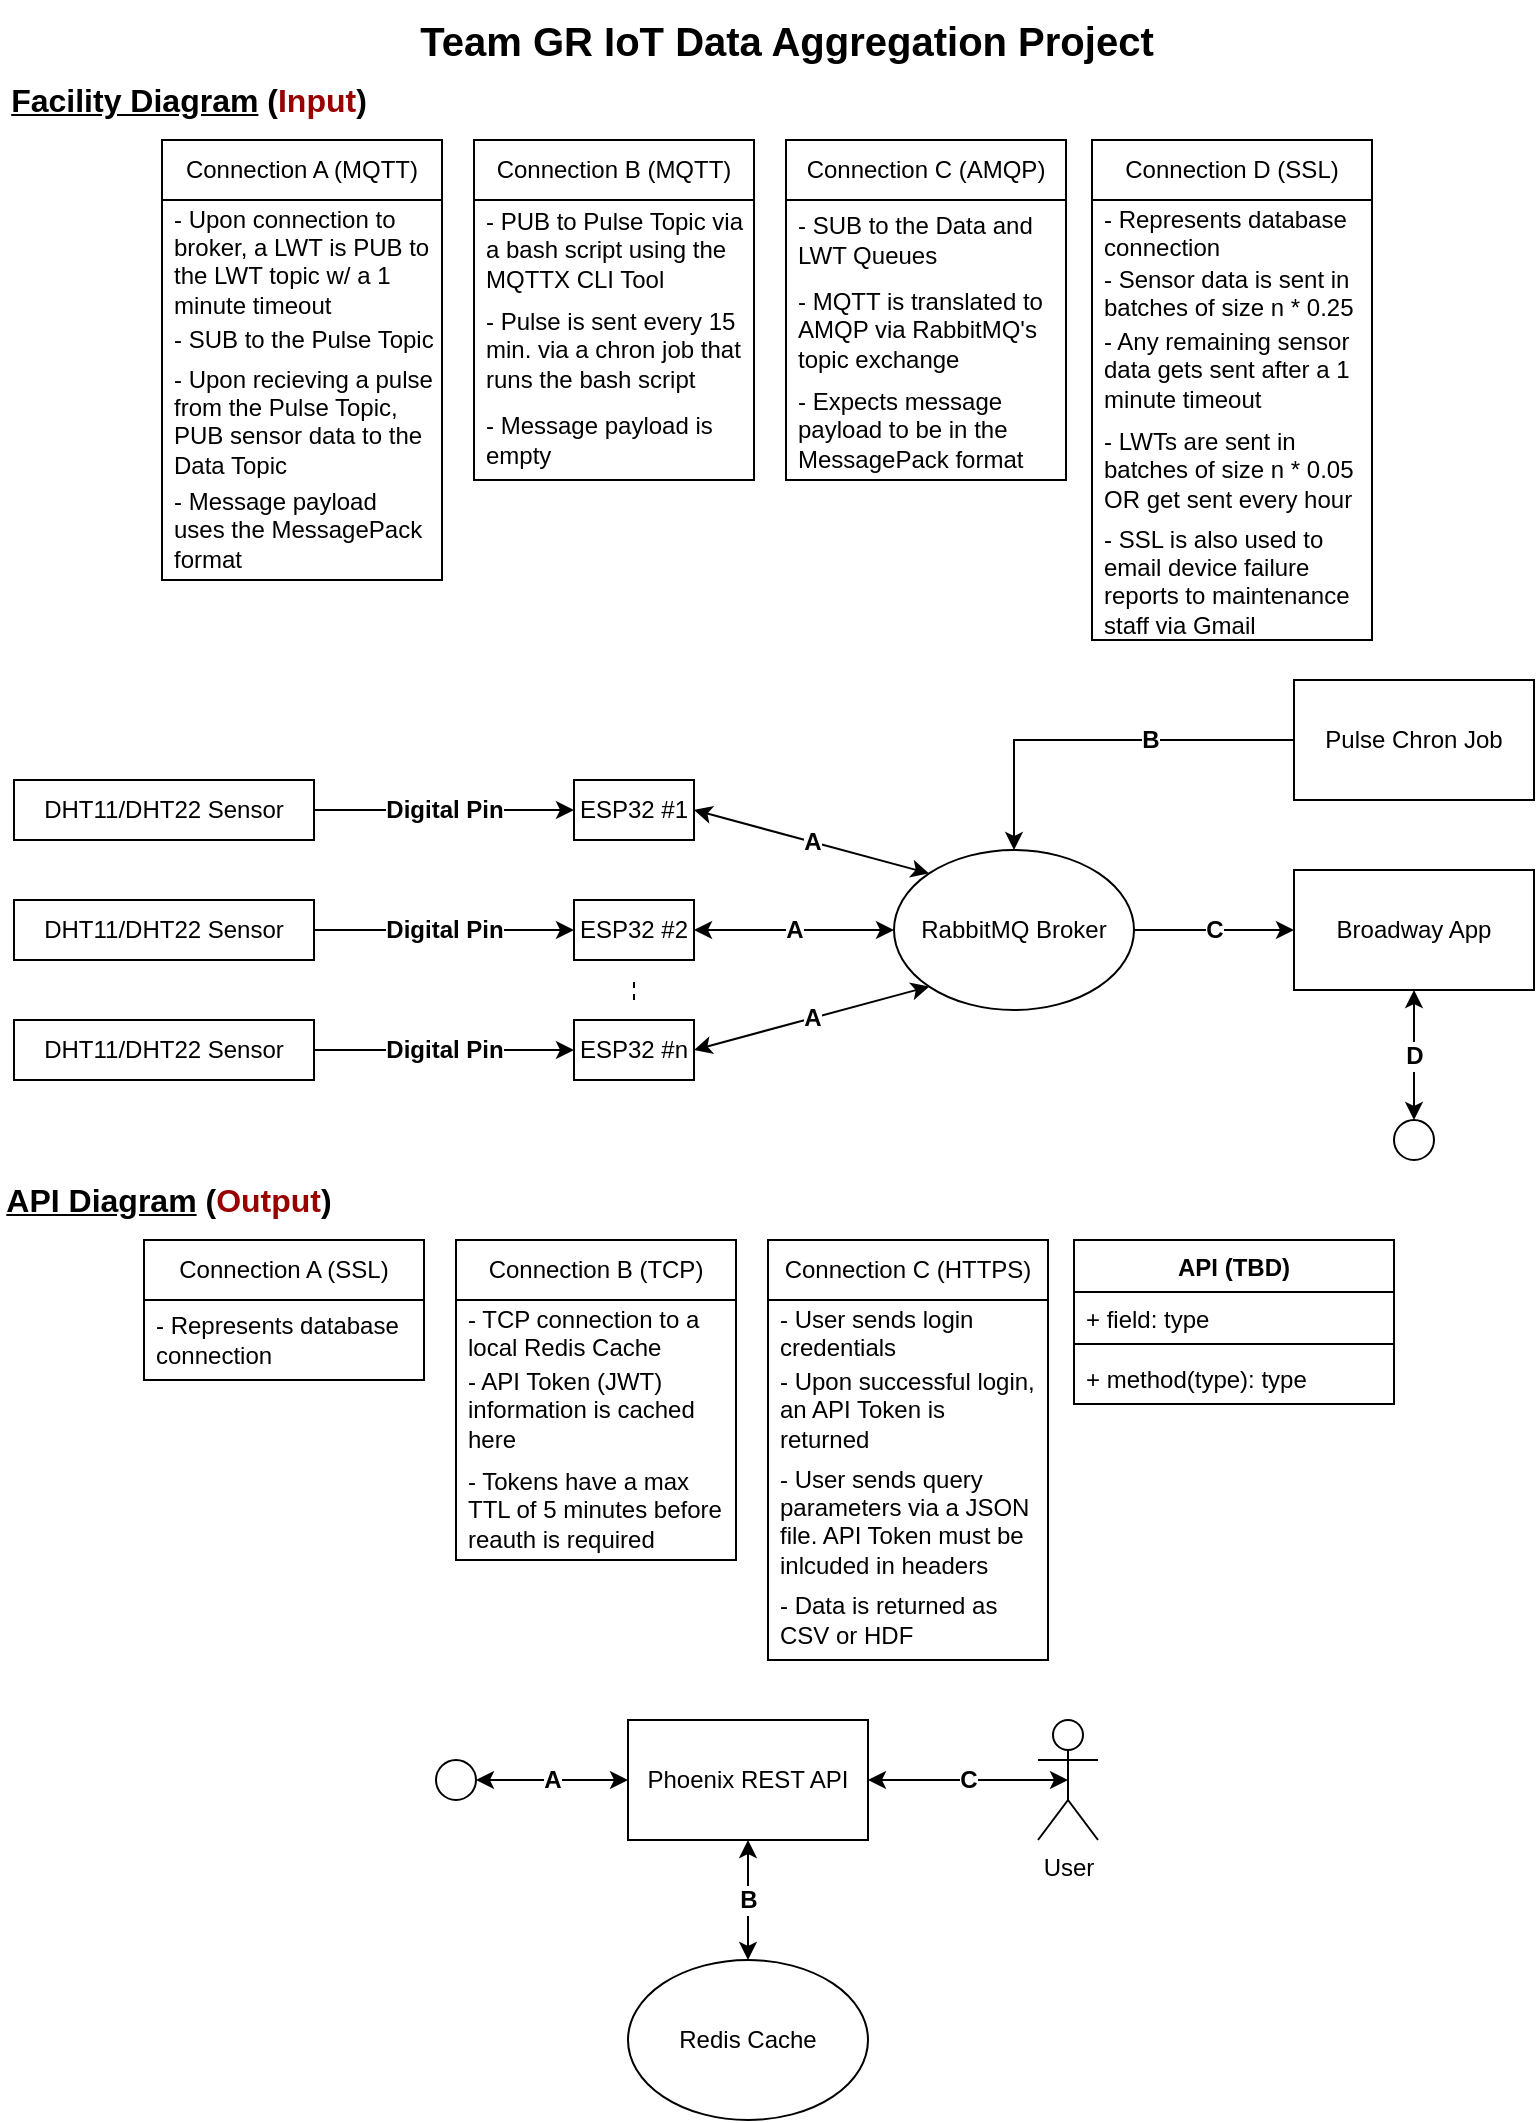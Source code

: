 <mxfile version="24.7.8">
  <diagram name="Page-1" id="MAllqAfLBLea2LckqZOi">
    <mxGraphModel dx="1434" dy="844" grid="1" gridSize="10" guides="1" tooltips="1" connect="1" arrows="1" fold="1" page="1" pageScale="1" pageWidth="850" pageHeight="1100" math="0" shadow="0">
      <root>
        <mxCell id="0" />
        <mxCell id="1" parent="0" />
        <mxCell id="USOqtzKKuF3D1rq9zsue-13" value="User" style="shape=umlActor;verticalLabelPosition=bottom;verticalAlign=top;html=1;outlineConnect=0;" parent="1" vertex="1">
          <mxGeometry x="561" y="870" width="30" height="60" as="geometry" />
        </mxCell>
        <mxCell id="h80tLXjlkXriCEG6QZvb-1" value="&lt;font style=&quot;font-size: 16px;&quot;&gt;&lt;b&gt;&lt;u&gt;Facility Diagram&lt;/u&gt;&amp;nbsp;(&lt;font color=&quot;#990000&quot;&gt;Input&lt;/font&gt;)&lt;/b&gt;&lt;/font&gt;" style="text;html=1;align=center;verticalAlign=middle;whiteSpace=wrap;rounded=0;" parent="1" vertex="1">
          <mxGeometry x="43" y="50" width="187" height="20" as="geometry" />
        </mxCell>
        <mxCell id="h80tLXjlkXriCEG6QZvb-2" value="ESP32 #1" style="rounded=0;whiteSpace=wrap;html=1;" parent="1" vertex="1">
          <mxGeometry x="329" y="400" width="60" height="30" as="geometry" />
        </mxCell>
        <mxCell id="h80tLXjlkXriCEG6QZvb-3" value="ESP32 #2" style="rounded=0;whiteSpace=wrap;html=1;" parent="1" vertex="1">
          <mxGeometry x="329" y="460" width="60" height="30" as="geometry" />
        </mxCell>
        <mxCell id="h80tLXjlkXriCEG6QZvb-5" value="ESP32 #n" style="rounded=0;whiteSpace=wrap;html=1;" parent="1" vertex="1">
          <mxGeometry x="329" y="520" width="60" height="30" as="geometry" />
        </mxCell>
        <mxCell id="h80tLXjlkXriCEG6QZvb-13" value="&lt;b&gt;&lt;font style=&quot;font-size: 12px;&quot;&gt;Digital Pin&lt;/font&gt;&lt;/b&gt;" style="edgeStyle=orthogonalEdgeStyle;rounded=0;orthogonalLoop=1;jettySize=auto;html=1;entryX=0;entryY=0.5;entryDx=0;entryDy=0;" parent="1" source="h80tLXjlkXriCEG6QZvb-6" target="h80tLXjlkXriCEG6QZvb-2" edge="1">
          <mxGeometry relative="1" as="geometry" />
        </mxCell>
        <mxCell id="h80tLXjlkXriCEG6QZvb-6" value="DHT11/DHT22 Sensor" style="rounded=0;whiteSpace=wrap;html=1;" parent="1" vertex="1">
          <mxGeometry x="49" y="400" width="150" height="30" as="geometry" />
        </mxCell>
        <mxCell id="h80tLXjlkXriCEG6QZvb-14" value="&lt;b&gt;&lt;font style=&quot;font-size: 12px;&quot;&gt;Digital Pin&lt;/font&gt;&lt;/b&gt;" style="edgeStyle=orthogonalEdgeStyle;rounded=0;orthogonalLoop=1;jettySize=auto;html=1;entryX=0;entryY=0.5;entryDx=0;entryDy=0;" parent="1" source="h80tLXjlkXriCEG6QZvb-7" target="h80tLXjlkXriCEG6QZvb-3" edge="1">
          <mxGeometry relative="1" as="geometry" />
        </mxCell>
        <mxCell id="h80tLXjlkXriCEG6QZvb-7" value="DHT11/DHT22 Sensor" style="rounded=0;whiteSpace=wrap;html=1;" parent="1" vertex="1">
          <mxGeometry x="49" y="460" width="150" height="30" as="geometry" />
        </mxCell>
        <mxCell id="h80tLXjlkXriCEG6QZvb-15" value="&lt;b&gt;&lt;font style=&quot;font-size: 12px;&quot;&gt;Digital Pin&lt;/font&gt;&lt;/b&gt;" style="edgeStyle=orthogonalEdgeStyle;rounded=0;orthogonalLoop=1;jettySize=auto;html=1;" parent="1" source="h80tLXjlkXriCEG6QZvb-8" target="h80tLXjlkXriCEG6QZvb-5" edge="1">
          <mxGeometry relative="1" as="geometry" />
        </mxCell>
        <mxCell id="h80tLXjlkXriCEG6QZvb-8" value="DHT11/DHT22 Sensor" style="rounded=0;whiteSpace=wrap;html=1;" parent="1" vertex="1">
          <mxGeometry x="49" y="520" width="150" height="30" as="geometry" />
        </mxCell>
        <mxCell id="h80tLXjlkXriCEG6QZvb-18" value="&lt;b&gt;&lt;font style=&quot;font-size: 12px;&quot;&gt;A&lt;/font&gt;&lt;/b&gt;" style="endArrow=classic;startArrow=classic;html=1;rounded=0;exitX=1;exitY=0.5;exitDx=0;exitDy=0;entryX=0;entryY=0.5;entryDx=0;entryDy=0;" parent="1" source="h80tLXjlkXriCEG6QZvb-3" target="h80tLXjlkXriCEG6QZvb-22" edge="1">
          <mxGeometry width="50" height="50" relative="1" as="geometry">
            <mxPoint x="519" y="600" as="sourcePoint" />
            <mxPoint x="489" y="455" as="targetPoint" />
          </mxGeometry>
        </mxCell>
        <mxCell id="h80tLXjlkXriCEG6QZvb-20" value="&lt;b&gt;&lt;font style=&quot;font-size: 12px;&quot;&gt;A&lt;/font&gt;&lt;/b&gt;" style="endArrow=classic;startArrow=classic;html=1;rounded=0;exitX=1;exitY=0.5;exitDx=0;exitDy=0;entryX=0;entryY=1;entryDx=0;entryDy=0;" parent="1" source="h80tLXjlkXriCEG6QZvb-5" target="h80tLXjlkXriCEG6QZvb-22" edge="1">
          <mxGeometry width="50" height="50" relative="1" as="geometry">
            <mxPoint x="459" y="580" as="sourcePoint" />
            <mxPoint x="500.716" y="483.284" as="targetPoint" />
          </mxGeometry>
        </mxCell>
        <mxCell id="h80tLXjlkXriCEG6QZvb-21" value="&lt;b&gt;&lt;font style=&quot;font-size: 12px;&quot;&gt;A&lt;/font&gt;&lt;/b&gt;" style="endArrow=classic;startArrow=classic;html=1;rounded=0;exitX=1;exitY=0.5;exitDx=0;exitDy=0;entryX=0;entryY=0;entryDx=0;entryDy=0;" parent="1" source="h80tLXjlkXriCEG6QZvb-2" target="h80tLXjlkXriCEG6QZvb-22" edge="1">
          <mxGeometry width="50" height="50" relative="1" as="geometry">
            <mxPoint x="449" y="420" as="sourcePoint" />
            <mxPoint x="500.716" y="426.716" as="targetPoint" />
          </mxGeometry>
        </mxCell>
        <mxCell id="h80tLXjlkXriCEG6QZvb-58" value="&lt;b&gt;&lt;font style=&quot;font-size: 12px;&quot;&gt;C&lt;/font&gt;&lt;/b&gt;" style="edgeStyle=orthogonalEdgeStyle;rounded=0;orthogonalLoop=1;jettySize=auto;html=1;entryX=0;entryY=0.5;entryDx=0;entryDy=0;" parent="1" source="h80tLXjlkXriCEG6QZvb-22" target="h80tLXjlkXriCEG6QZvb-24" edge="1">
          <mxGeometry relative="1" as="geometry" />
        </mxCell>
        <mxCell id="h80tLXjlkXriCEG6QZvb-22" value="RabbitMQ Broker" style="ellipse;whiteSpace=wrap;html=1;" parent="1" vertex="1">
          <mxGeometry x="489" y="435" width="120" height="80" as="geometry" />
        </mxCell>
        <mxCell id="h80tLXjlkXriCEG6QZvb-23" value="" style="endArrow=none;dashed=1;html=1;rounded=0;" parent="1" edge="1">
          <mxGeometry width="50" height="50" relative="1" as="geometry">
            <mxPoint x="359" y="510" as="sourcePoint" />
            <mxPoint x="359" y="500" as="targetPoint" />
          </mxGeometry>
        </mxCell>
        <mxCell id="h80tLXjlkXriCEG6QZvb-24" value="Broadway App" style="rounded=0;whiteSpace=wrap;html=1;" parent="1" vertex="1">
          <mxGeometry x="689" y="445" width="120" height="60" as="geometry" />
        </mxCell>
        <mxCell id="h80tLXjlkXriCEG6QZvb-26" value="" style="ellipse;whiteSpace=wrap;html=1;aspect=fixed;" parent="1" vertex="1">
          <mxGeometry x="739" y="570" width="20" height="20" as="geometry" />
        </mxCell>
        <mxCell id="h80tLXjlkXriCEG6QZvb-29" value="&lt;b&gt;&lt;font style=&quot;font-size: 12px;&quot;&gt;B&lt;/font&gt;&lt;/b&gt;" style="edgeStyle=orthogonalEdgeStyle;rounded=0;orthogonalLoop=1;jettySize=auto;html=1;entryX=0.5;entryY=0;entryDx=0;entryDy=0;spacingLeft=52;" parent="1" source="h80tLXjlkXriCEG6QZvb-28" target="h80tLXjlkXriCEG6QZvb-22" edge="1">
          <mxGeometry x="0.005" relative="1" as="geometry">
            <mxPoint as="offset" />
          </mxGeometry>
        </mxCell>
        <mxCell id="h80tLXjlkXriCEG6QZvb-28" value="Pulse Chron Job" style="rounded=0;whiteSpace=wrap;html=1;" parent="1" vertex="1">
          <mxGeometry x="689" y="350" width="120" height="60" as="geometry" />
        </mxCell>
        <mxCell id="h80tLXjlkXriCEG6QZvb-30" value="&lt;font style=&quot;font-size: 16px;&quot;&gt;&lt;b&gt;&lt;u&gt;API Diagram&lt;/u&gt;&amp;nbsp;(&lt;font color=&quot;#990000&quot;&gt;Output&lt;/font&gt;)&lt;/b&gt;&lt;/font&gt;" style="text;html=1;align=center;verticalAlign=middle;whiteSpace=wrap;rounded=0;" parent="1" vertex="1">
          <mxGeometry x="42" y="600" width="169" height="20" as="geometry" />
        </mxCell>
        <mxCell id="h80tLXjlkXriCEG6QZvb-31" value="" style="ellipse;whiteSpace=wrap;html=1;aspect=fixed;" parent="1" vertex="1">
          <mxGeometry x="260" y="890" width="20" height="20" as="geometry" />
        </mxCell>
        <mxCell id="h80tLXjlkXriCEG6QZvb-32" value="Phoenix REST API" style="rounded=0;whiteSpace=wrap;html=1;" parent="1" vertex="1">
          <mxGeometry x="356" y="870" width="120" height="60" as="geometry" />
        </mxCell>
        <mxCell id="h80tLXjlkXriCEG6QZvb-35" value="&lt;b&gt;&lt;font style=&quot;font-size: 12px;&quot;&gt;D&lt;/font&gt;&lt;/b&gt;" style="endArrow=classic;startArrow=classic;html=1;rounded=0;entryX=0.5;entryY=1;entryDx=0;entryDy=0;exitX=0.5;exitY=0;exitDx=0;exitDy=0;" parent="1" source="h80tLXjlkXriCEG6QZvb-26" target="h80tLXjlkXriCEG6QZvb-24" edge="1">
          <mxGeometry width="50" height="50" relative="1" as="geometry">
            <mxPoint x="659" y="650" as="sourcePoint" />
            <mxPoint x="709" y="600" as="targetPoint" />
          </mxGeometry>
        </mxCell>
        <mxCell id="h80tLXjlkXriCEG6QZvb-36" value="Redis Cache" style="ellipse;whiteSpace=wrap;html=1;" parent="1" vertex="1">
          <mxGeometry x="356" y="990" width="120" height="80" as="geometry" />
        </mxCell>
        <mxCell id="h80tLXjlkXriCEG6QZvb-37" value="&lt;b&gt;&lt;font style=&quot;font-size: 12px;&quot;&gt;A&lt;/font&gt;&lt;/b&gt;" style="endArrow=classic;startArrow=classic;html=1;rounded=0;entryX=0;entryY=0.5;entryDx=0;entryDy=0;exitX=1;exitY=0.5;exitDx=0;exitDy=0;" parent="1" source="h80tLXjlkXriCEG6QZvb-31" target="h80tLXjlkXriCEG6QZvb-32" edge="1">
          <mxGeometry width="50" height="50" relative="1" as="geometry">
            <mxPoint x="286" y="1030" as="sourcePoint" />
            <mxPoint x="336" y="980" as="targetPoint" />
          </mxGeometry>
        </mxCell>
        <mxCell id="h80tLXjlkXriCEG6QZvb-38" value="&lt;b&gt;&lt;font style=&quot;font-size: 12px;&quot;&gt;B&lt;/font&gt;&lt;/b&gt;" style="endArrow=classic;startArrow=classic;html=1;rounded=0;entryX=0.5;entryY=1;entryDx=0;entryDy=0;exitX=0.5;exitY=0;exitDx=0;exitDy=0;" parent="1" source="h80tLXjlkXriCEG6QZvb-36" target="h80tLXjlkXriCEG6QZvb-32" edge="1">
          <mxGeometry width="50" height="50" relative="1" as="geometry">
            <mxPoint x="276" y="1040" as="sourcePoint" />
            <mxPoint x="326" y="990" as="targetPoint" />
          </mxGeometry>
        </mxCell>
        <mxCell id="h80tLXjlkXriCEG6QZvb-39" value="&lt;b&gt;&lt;font style=&quot;font-size: 12px;&quot;&gt;C&lt;/font&gt;&lt;/b&gt;" style="endArrow=classic;startArrow=classic;html=1;rounded=0;exitX=1;exitY=0.5;exitDx=0;exitDy=0;entryX=0.5;entryY=0.5;entryDx=0;entryDy=0;entryPerimeter=0;" parent="1" source="h80tLXjlkXriCEG6QZvb-32" target="USOqtzKKuF3D1rq9zsue-13" edge="1">
          <mxGeometry width="50" height="50" relative="1" as="geometry">
            <mxPoint x="616" y="1050" as="sourcePoint" />
            <mxPoint x="666" y="1000" as="targetPoint" />
          </mxGeometry>
        </mxCell>
        <mxCell id="h80tLXjlkXriCEG6QZvb-40" value="Connection A (MQTT)" style="swimlane;fontStyle=0;childLayout=stackLayout;horizontal=1;startSize=30;horizontalStack=0;resizeParent=1;resizeParentMax=0;resizeLast=0;collapsible=1;marginBottom=0;whiteSpace=wrap;html=1;" parent="1" vertex="1">
          <mxGeometry x="123" y="80" width="140" height="220" as="geometry" />
        </mxCell>
        <mxCell id="h80tLXjlkXriCEG6QZvb-59" value="- Upon connection to broker, a LWT is PUB to the LWT topic w/ a 1 minute timeout" style="text;strokeColor=none;fillColor=none;align=left;verticalAlign=middle;spacingLeft=4;spacingRight=4;overflow=hidden;points=[[0,0.5],[1,0.5]];portConstraint=eastwest;rotatable=0;whiteSpace=wrap;html=1;" parent="h80tLXjlkXriCEG6QZvb-40" vertex="1">
          <mxGeometry y="30" width="140" height="60" as="geometry" />
        </mxCell>
        <mxCell id="h80tLXjlkXriCEG6QZvb-41" value="- SUB to the Pulse Topic" style="text;strokeColor=none;fillColor=none;align=left;verticalAlign=middle;spacingLeft=4;spacingRight=4;overflow=hidden;points=[[0,0.5],[1,0.5]];portConstraint=eastwest;rotatable=0;whiteSpace=wrap;html=1;" parent="h80tLXjlkXriCEG6QZvb-40" vertex="1">
          <mxGeometry y="90" width="140" height="20" as="geometry" />
        </mxCell>
        <mxCell id="h80tLXjlkXriCEG6QZvb-42" value="- Upon recieving a pulse from the Pulse Topic, PUB sensor data to the Data Topic" style="text;strokeColor=none;fillColor=none;align=left;verticalAlign=middle;spacingLeft=4;spacingRight=4;overflow=hidden;points=[[0,0.5],[1,0.5]];portConstraint=eastwest;rotatable=0;whiteSpace=wrap;html=1;" parent="h80tLXjlkXriCEG6QZvb-40" vertex="1">
          <mxGeometry y="110" width="140" height="60" as="geometry" />
        </mxCell>
        <mxCell id="h80tLXjlkXriCEG6QZvb-43" value="- Message payload uses the MessagePack format" style="text;strokeColor=none;fillColor=none;align=left;verticalAlign=middle;spacingLeft=4;spacingRight=4;overflow=hidden;points=[[0,0.5],[1,0.5]];portConstraint=eastwest;rotatable=0;whiteSpace=wrap;html=1;" parent="h80tLXjlkXriCEG6QZvb-40" vertex="1">
          <mxGeometry y="170" width="140" height="50" as="geometry" />
        </mxCell>
        <mxCell id="h80tLXjlkXriCEG6QZvb-44" value="Connection B (MQTT)" style="swimlane;fontStyle=0;childLayout=stackLayout;horizontal=1;startSize=30;horizontalStack=0;resizeParent=1;resizeParentMax=0;resizeLast=0;collapsible=1;marginBottom=0;whiteSpace=wrap;html=1;" parent="1" vertex="1">
          <mxGeometry x="279" y="80" width="140" height="170" as="geometry" />
        </mxCell>
        <mxCell id="h80tLXjlkXriCEG6QZvb-45" value="- PUB to Pulse Topic via a bash script using the MQTTX CLI Tool" style="text;strokeColor=none;fillColor=none;align=left;verticalAlign=middle;spacingLeft=4;spacingRight=4;overflow=hidden;points=[[0,0.5],[1,0.5]];portConstraint=eastwest;rotatable=0;whiteSpace=wrap;html=1;" parent="h80tLXjlkXriCEG6QZvb-44" vertex="1">
          <mxGeometry y="30" width="140" height="50" as="geometry" />
        </mxCell>
        <mxCell id="h80tLXjlkXriCEG6QZvb-57" value="- Pulse is sent every 15 min. via a chron job that runs the bash script" style="text;strokeColor=none;fillColor=none;align=left;verticalAlign=middle;spacingLeft=4;spacingRight=4;overflow=hidden;points=[[0,0.5],[1,0.5]];portConstraint=eastwest;rotatable=0;whiteSpace=wrap;html=1;" parent="h80tLXjlkXriCEG6QZvb-44" vertex="1">
          <mxGeometry y="80" width="140" height="50" as="geometry" />
        </mxCell>
        <mxCell id="h80tLXjlkXriCEG6QZvb-46" value="- Message payload is empty" style="text;strokeColor=none;fillColor=none;align=left;verticalAlign=middle;spacingLeft=4;spacingRight=4;overflow=hidden;points=[[0,0.5],[1,0.5]];portConstraint=eastwest;rotatable=0;whiteSpace=wrap;html=1;" parent="h80tLXjlkXriCEG6QZvb-44" vertex="1">
          <mxGeometry y="130" width="140" height="40" as="geometry" />
        </mxCell>
        <mxCell id="h80tLXjlkXriCEG6QZvb-48" value="Connection C (AMQP)" style="swimlane;fontStyle=0;childLayout=stackLayout;horizontal=1;startSize=30;horizontalStack=0;resizeParent=1;resizeParentMax=0;resizeLast=0;collapsible=1;marginBottom=0;whiteSpace=wrap;html=1;" parent="1" vertex="1">
          <mxGeometry x="435" y="80" width="140" height="170" as="geometry" />
        </mxCell>
        <mxCell id="h80tLXjlkXriCEG6QZvb-49" value="- SUB to the Data and LWT Queues&amp;nbsp;" style="text;strokeColor=none;fillColor=none;align=left;verticalAlign=middle;spacingLeft=4;spacingRight=4;overflow=hidden;points=[[0,0.5],[1,0.5]];portConstraint=eastwest;rotatable=0;whiteSpace=wrap;html=1;" parent="h80tLXjlkXriCEG6QZvb-48" vertex="1">
          <mxGeometry y="30" width="140" height="40" as="geometry" />
        </mxCell>
        <mxCell id="h80tLXjlkXriCEG6QZvb-50" value="- MQTT is translated to AMQP via RabbitMQ&#39;s topic exchange" style="text;strokeColor=none;fillColor=none;align=left;verticalAlign=middle;spacingLeft=4;spacingRight=4;overflow=hidden;points=[[0,0.5],[1,0.5]];portConstraint=eastwest;rotatable=0;whiteSpace=wrap;html=1;" parent="h80tLXjlkXriCEG6QZvb-48" vertex="1">
          <mxGeometry y="70" width="140" height="50" as="geometry" />
        </mxCell>
        <mxCell id="h80tLXjlkXriCEG6QZvb-51" value="- Expects message payload to be in the MessagePack format" style="text;strokeColor=none;fillColor=none;align=left;verticalAlign=middle;spacingLeft=4;spacingRight=4;overflow=hidden;points=[[0,0.5],[1,0.5]];portConstraint=eastwest;rotatable=0;whiteSpace=wrap;html=1;" parent="h80tLXjlkXriCEG6QZvb-48" vertex="1">
          <mxGeometry y="120" width="140" height="50" as="geometry" />
        </mxCell>
        <mxCell id="h80tLXjlkXriCEG6QZvb-53" value="Connection D (SSL)" style="swimlane;fontStyle=0;childLayout=stackLayout;horizontal=1;startSize=30;horizontalStack=0;resizeParent=1;resizeParentMax=0;resizeLast=0;collapsible=1;marginBottom=0;whiteSpace=wrap;html=1;" parent="1" vertex="1">
          <mxGeometry x="588" y="80" width="140" height="250" as="geometry" />
        </mxCell>
        <mxCell id="h80tLXjlkXriCEG6QZvb-54" value="- Represents database connection" style="text;strokeColor=none;fillColor=none;align=left;verticalAlign=middle;spacingLeft=4;spacingRight=4;overflow=hidden;points=[[0,0.5],[1,0.5]];portConstraint=eastwest;rotatable=0;whiteSpace=wrap;html=1;" parent="h80tLXjlkXriCEG6QZvb-53" vertex="1">
          <mxGeometry y="30" width="140" height="30" as="geometry" />
        </mxCell>
        <mxCell id="h80tLXjlkXriCEG6QZvb-60" value="- Sensor data is sent in batches of size n * 0.25" style="text;strokeColor=none;fillColor=none;align=left;verticalAlign=middle;spacingLeft=4;spacingRight=4;overflow=hidden;points=[[0,0.5],[1,0.5]];portConstraint=eastwest;rotatable=0;whiteSpace=wrap;html=1;" parent="h80tLXjlkXriCEG6QZvb-53" vertex="1">
          <mxGeometry y="60" width="140" height="30" as="geometry" />
        </mxCell>
        <mxCell id="h80tLXjlkXriCEG6QZvb-61" value="- Any remaining sensor data gets sent after a 1 minute timeout" style="text;strokeColor=none;fillColor=none;align=left;verticalAlign=middle;spacingLeft=4;spacingRight=4;overflow=hidden;points=[[0,0.5],[1,0.5]];portConstraint=eastwest;rotatable=0;whiteSpace=wrap;html=1;" parent="h80tLXjlkXriCEG6QZvb-53" vertex="1">
          <mxGeometry y="90" width="140" height="50" as="geometry" />
        </mxCell>
        <mxCell id="h80tLXjlkXriCEG6QZvb-62" value="- LWTs are sent in batches of size n * 0.05 OR get sent every hour" style="text;strokeColor=none;fillColor=none;align=left;verticalAlign=middle;spacingLeft=4;spacingRight=4;overflow=hidden;points=[[0,0.5],[1,0.5]];portConstraint=eastwest;rotatable=0;whiteSpace=wrap;html=1;" parent="h80tLXjlkXriCEG6QZvb-53" vertex="1">
          <mxGeometry y="140" width="140" height="50" as="geometry" />
        </mxCell>
        <mxCell id="h80tLXjlkXriCEG6QZvb-55" value="- SSL is also used to email device failure reports to maintenance staff via Gmail" style="text;strokeColor=none;fillColor=none;align=left;verticalAlign=middle;spacingLeft=4;spacingRight=4;overflow=hidden;points=[[0,0.5],[1,0.5]];portConstraint=eastwest;rotatable=0;whiteSpace=wrap;html=1;" parent="h80tLXjlkXriCEG6QZvb-53" vertex="1">
          <mxGeometry y="190" width="140" height="60" as="geometry" />
        </mxCell>
        <mxCell id="h80tLXjlkXriCEG6QZvb-63" value="Connection A (SSL)" style="swimlane;fontStyle=0;childLayout=stackLayout;horizontal=1;startSize=30;horizontalStack=0;resizeParent=1;resizeParentMax=0;resizeLast=0;collapsible=1;marginBottom=0;whiteSpace=wrap;html=1;" parent="1" vertex="1">
          <mxGeometry x="114" y="630" width="140" height="70" as="geometry" />
        </mxCell>
        <mxCell id="h80tLXjlkXriCEG6QZvb-64" value="- Represents database connection" style="text;strokeColor=none;fillColor=none;align=left;verticalAlign=middle;spacingLeft=4;spacingRight=4;overflow=hidden;points=[[0,0.5],[1,0.5]];portConstraint=eastwest;rotatable=0;whiteSpace=wrap;html=1;" parent="h80tLXjlkXriCEG6QZvb-63" vertex="1">
          <mxGeometry y="30" width="140" height="40" as="geometry" />
        </mxCell>
        <mxCell id="h80tLXjlkXriCEG6QZvb-67" value="Connection B (TCP)" style="swimlane;fontStyle=0;childLayout=stackLayout;horizontal=1;startSize=30;horizontalStack=0;resizeParent=1;resizeParentMax=0;resizeLast=0;collapsible=1;marginBottom=0;whiteSpace=wrap;html=1;" parent="1" vertex="1">
          <mxGeometry x="270" y="630" width="140" height="160" as="geometry" />
        </mxCell>
        <mxCell id="h80tLXjlkXriCEG6QZvb-68" value="- TCP connection to a local Redis Cache" style="text;strokeColor=none;fillColor=none;align=left;verticalAlign=middle;spacingLeft=4;spacingRight=4;overflow=hidden;points=[[0,0.5],[1,0.5]];portConstraint=eastwest;rotatable=0;whiteSpace=wrap;html=1;" parent="h80tLXjlkXriCEG6QZvb-67" vertex="1">
          <mxGeometry y="30" width="140" height="30" as="geometry" />
        </mxCell>
        <mxCell id="h80tLXjlkXriCEG6QZvb-69" value="- API Token (JWT) information is cached here" style="text;strokeColor=none;fillColor=none;align=left;verticalAlign=middle;spacingLeft=4;spacingRight=4;overflow=hidden;points=[[0,0.5],[1,0.5]];portConstraint=eastwest;rotatable=0;whiteSpace=wrap;html=1;" parent="h80tLXjlkXriCEG6QZvb-67" vertex="1">
          <mxGeometry y="60" width="140" height="50" as="geometry" />
        </mxCell>
        <mxCell id="h80tLXjlkXriCEG6QZvb-70" value="- Tokens have a max TTL of 5 minutes before reauth is required" style="text;strokeColor=none;fillColor=none;align=left;verticalAlign=middle;spacingLeft=4;spacingRight=4;overflow=hidden;points=[[0,0.5],[1,0.5]];portConstraint=eastwest;rotatable=0;whiteSpace=wrap;html=1;" parent="h80tLXjlkXriCEG6QZvb-67" vertex="1">
          <mxGeometry y="110" width="140" height="50" as="geometry" />
        </mxCell>
        <mxCell id="h80tLXjlkXriCEG6QZvb-71" value="Connection C (HTTPS)" style="swimlane;fontStyle=0;childLayout=stackLayout;horizontal=1;startSize=30;horizontalStack=0;resizeParent=1;resizeParentMax=0;resizeLast=0;collapsible=1;marginBottom=0;whiteSpace=wrap;html=1;" parent="1" vertex="1">
          <mxGeometry x="426" y="630" width="140" height="210" as="geometry" />
        </mxCell>
        <mxCell id="h80tLXjlkXriCEG6QZvb-72" value="- User sends login credentials" style="text;strokeColor=none;fillColor=none;align=left;verticalAlign=middle;spacingLeft=4;spacingRight=4;overflow=hidden;points=[[0,0.5],[1,0.5]];portConstraint=eastwest;rotatable=0;whiteSpace=wrap;html=1;" parent="h80tLXjlkXriCEG6QZvb-71" vertex="1">
          <mxGeometry y="30" width="140" height="30" as="geometry" />
        </mxCell>
        <mxCell id="h80tLXjlkXriCEG6QZvb-73" value="- Upon successful login, an API Token is returned" style="text;strokeColor=none;fillColor=none;align=left;verticalAlign=middle;spacingLeft=4;spacingRight=4;overflow=hidden;points=[[0,0.5],[1,0.5]];portConstraint=eastwest;rotatable=0;whiteSpace=wrap;html=1;" parent="h80tLXjlkXriCEG6QZvb-71" vertex="1">
          <mxGeometry y="60" width="140" height="50" as="geometry" />
        </mxCell>
        <mxCell id="h80tLXjlkXriCEG6QZvb-74" value="- User sends query parameters via a JSON file. API Token must be inlcuded in headers&lt;span style=&quot;background-color: initial;&quot;&gt;&amp;nbsp;&lt;/span&gt;" style="text;strokeColor=none;fillColor=none;align=left;verticalAlign=middle;spacingLeft=4;spacingRight=4;overflow=hidden;points=[[0,0.5],[1,0.5]];portConstraint=eastwest;rotatable=0;whiteSpace=wrap;html=1;" parent="h80tLXjlkXriCEG6QZvb-71" vertex="1">
          <mxGeometry y="110" width="140" height="60" as="geometry" />
        </mxCell>
        <mxCell id="h80tLXjlkXriCEG6QZvb-75" value="- Data is returned as CSV or HDF" style="text;strokeColor=none;fillColor=none;align=left;verticalAlign=middle;spacingLeft=4;spacingRight=4;overflow=hidden;points=[[0,0.5],[1,0.5]];portConstraint=eastwest;rotatable=0;whiteSpace=wrap;html=1;" parent="h80tLXjlkXriCEG6QZvb-71" vertex="1">
          <mxGeometry y="170" width="140" height="40" as="geometry" />
        </mxCell>
        <mxCell id="h80tLXjlkXriCEG6QZvb-76" value="API (TBD)" style="swimlane;fontStyle=1;align=center;verticalAlign=top;childLayout=stackLayout;horizontal=1;startSize=26;horizontalStack=0;resizeParent=1;resizeParentMax=0;resizeLast=0;collapsible=1;marginBottom=0;whiteSpace=wrap;html=1;" parent="1" vertex="1">
          <mxGeometry x="579" y="630" width="160" height="82" as="geometry" />
        </mxCell>
        <mxCell id="h80tLXjlkXriCEG6QZvb-77" value="+ field: type" style="text;strokeColor=none;fillColor=none;align=left;verticalAlign=top;spacingLeft=4;spacingRight=4;overflow=hidden;rotatable=0;points=[[0,0.5],[1,0.5]];portConstraint=eastwest;whiteSpace=wrap;html=1;" parent="h80tLXjlkXriCEG6QZvb-76" vertex="1">
          <mxGeometry y="26" width="160" height="22" as="geometry" />
        </mxCell>
        <mxCell id="h80tLXjlkXriCEG6QZvb-78" value="" style="line;strokeWidth=1;fillColor=none;align=left;verticalAlign=middle;spacingTop=-1;spacingLeft=3;spacingRight=3;rotatable=0;labelPosition=right;points=[];portConstraint=eastwest;strokeColor=inherit;" parent="h80tLXjlkXriCEG6QZvb-76" vertex="1">
          <mxGeometry y="48" width="160" height="8" as="geometry" />
        </mxCell>
        <mxCell id="h80tLXjlkXriCEG6QZvb-79" value="+ method(type): type" style="text;strokeColor=none;fillColor=none;align=left;verticalAlign=top;spacingLeft=4;spacingRight=4;overflow=hidden;rotatable=0;points=[[0,0.5],[1,0.5]];portConstraint=eastwest;whiteSpace=wrap;html=1;" parent="h80tLXjlkXriCEG6QZvb-76" vertex="1">
          <mxGeometry y="56" width="160" height="26" as="geometry" />
        </mxCell>
        <mxCell id="Hd7e38OrZuqM5NnlxEQK-2" value="&lt;font style=&quot;font-size: 20px;&quot;&gt;&lt;b&gt;Team GR IoT Data Aggregation Project&lt;/b&gt;&lt;/font&gt;" style="text;html=1;align=center;verticalAlign=middle;resizable=0;points=[];autosize=1;strokeColor=none;fillColor=none;" parent="1" vertex="1">
          <mxGeometry x="240" y="10" width="390" height="40" as="geometry" />
        </mxCell>
      </root>
    </mxGraphModel>
  </diagram>
</mxfile>
